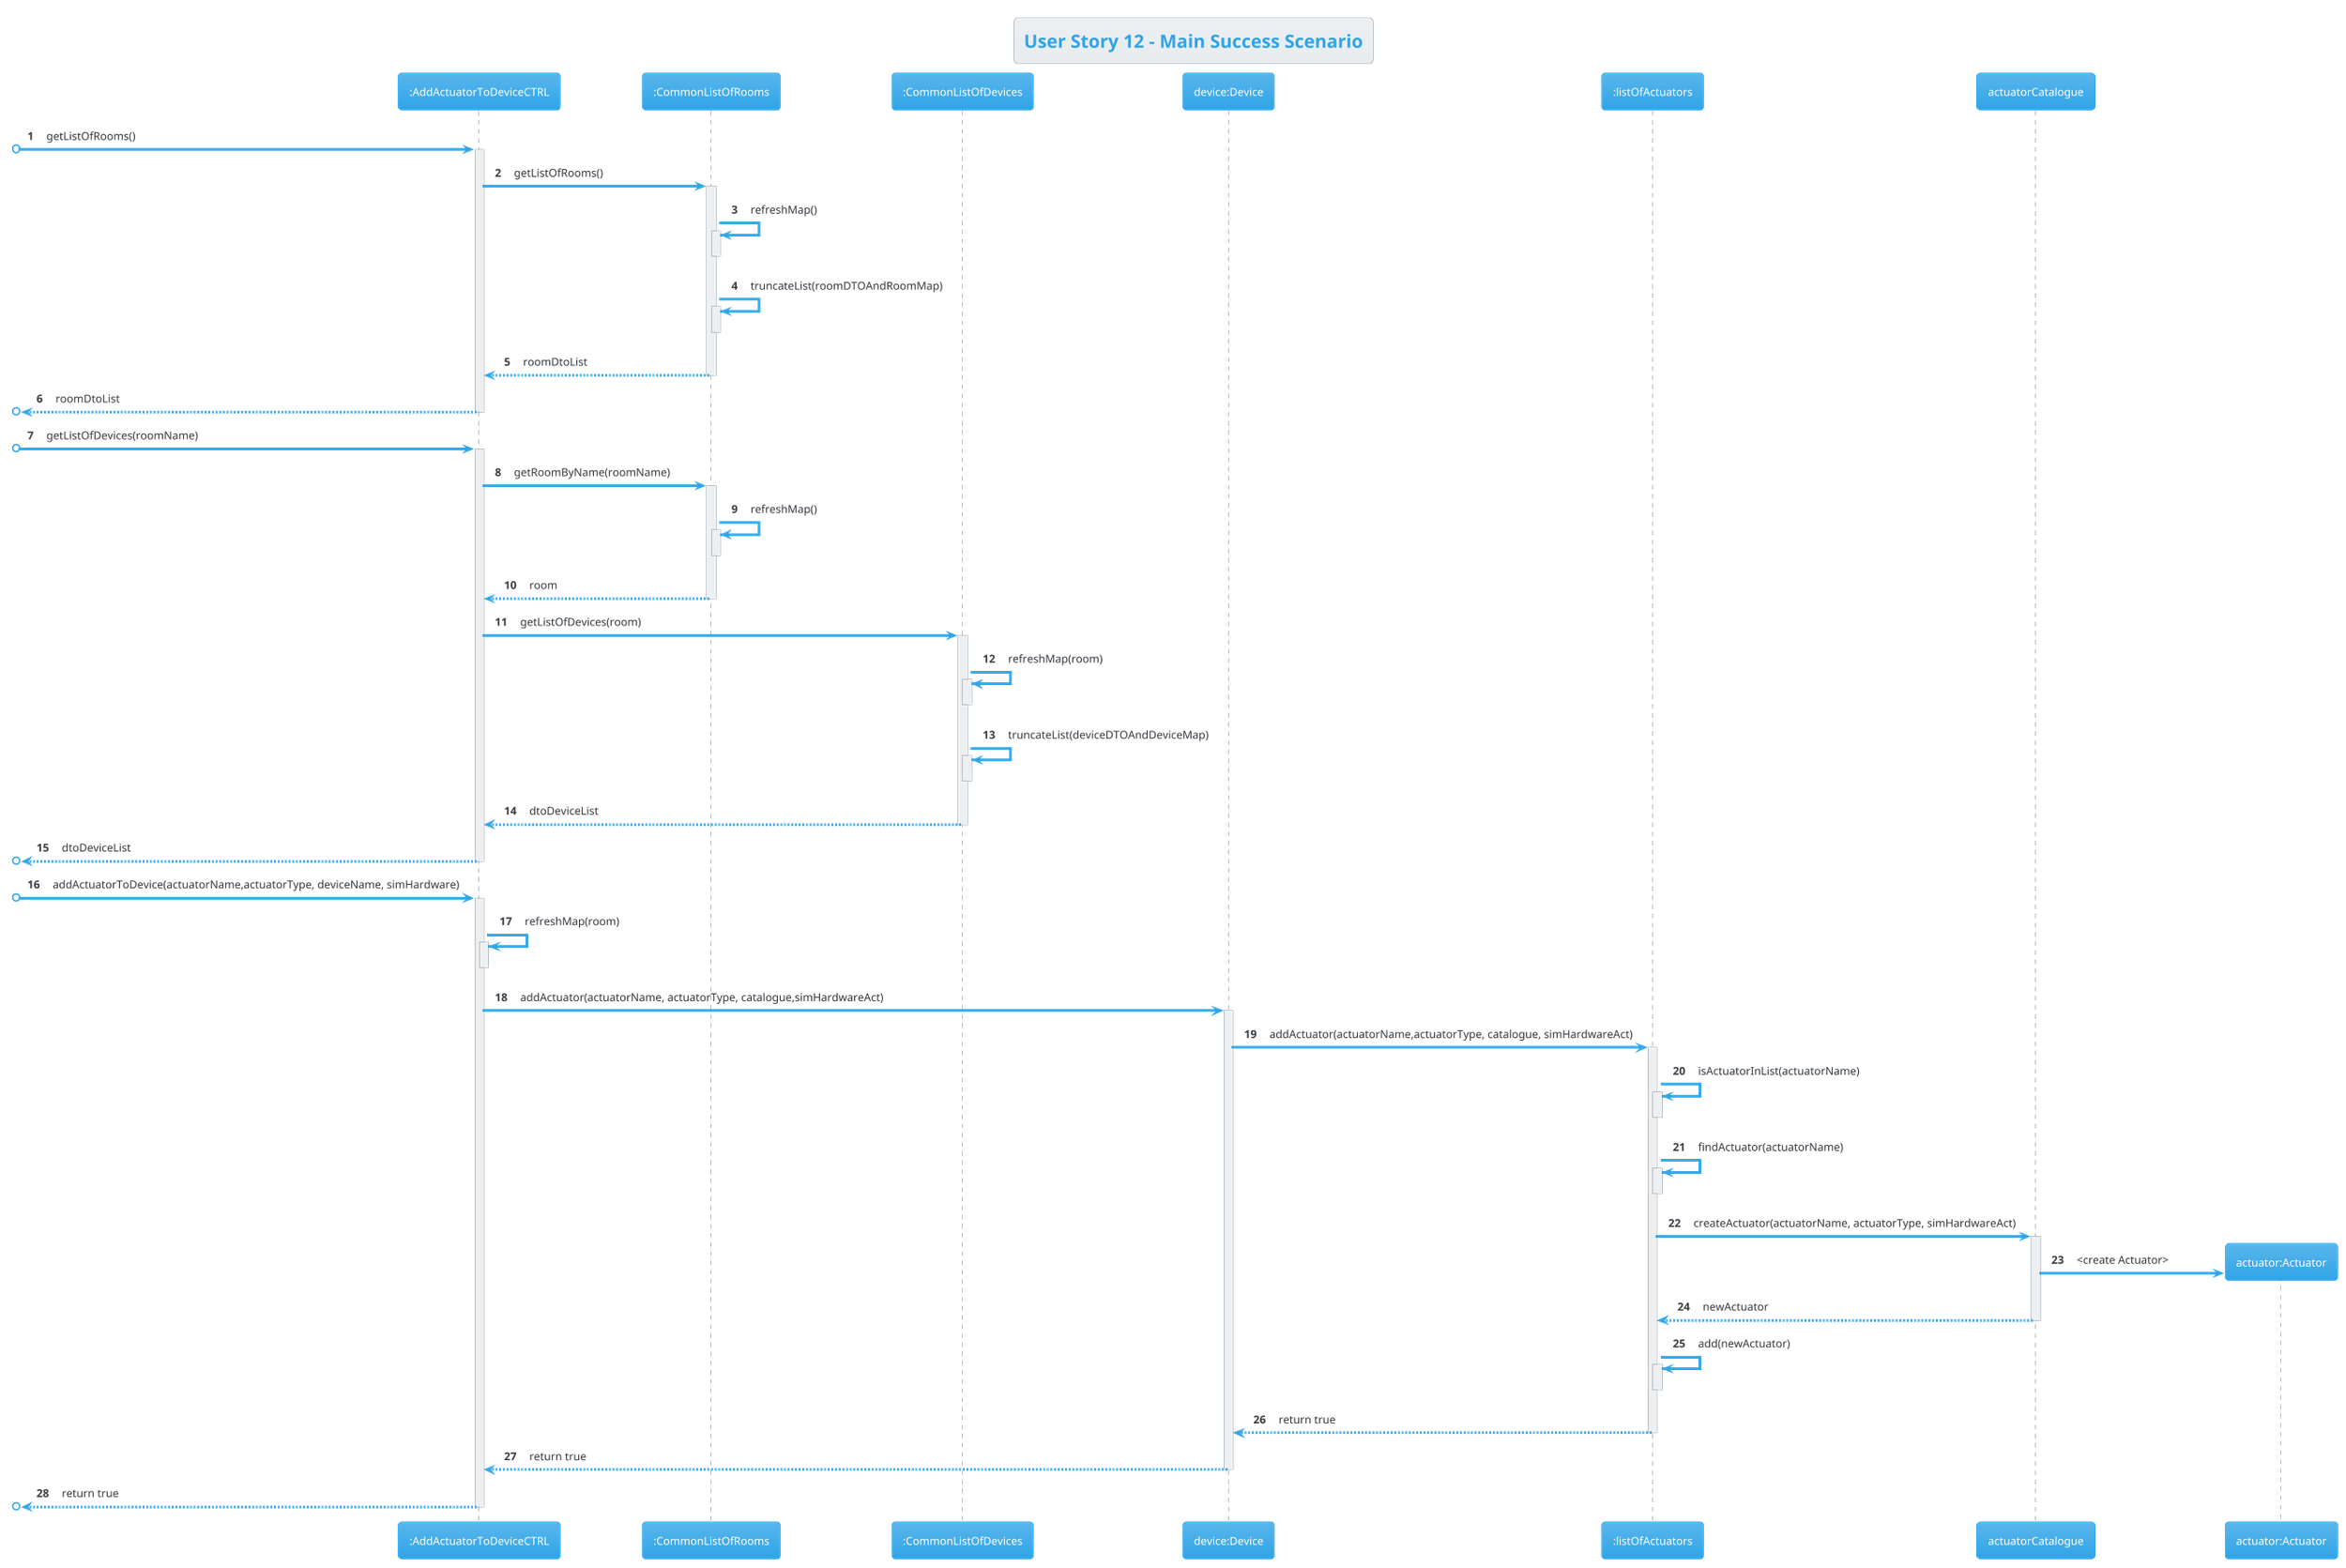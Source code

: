@startuml

title User Story 12 - Main Success Scenario
autonumber
!theme cerulean

participant ":AddActuatorToDeviceCTRL" as C
participant ":CommonListOfRooms" as CU
participant ":CommonListOfDevices" as CD
participant "device:Device" as D
participant ":listOfActuators" as LA
participant "actuatorCatalogue" as AC
participant "actuator:Actuator" as A



[o-> C : getListOfRooms()
activate C
C -> CU : getListOfRooms()
activate CU
CU -> CU : refreshMap()
activate CU
deactivate CU
CU -> CU : truncateList(roomDTOAndRoomMap)
activate CU
deactivate CU
CU --> C : roomDtoList
deactivate CU
[o<-- C : roomDtoList
deactivate C
[o-> C : getListOfDevices(roomName)
activate C
C -> CU: getRoomByName(roomName)
activate CU
CU -> CU : refreshMap()
activate CU
deactivate CU
CU --> C : room
deactivate CU
C -> CD : getListOfDevices(room)
activate CD
CD -> CD : refreshMap(room)
activate CD
deactivate CD
CD -> CD : truncateList(deviceDTOAndDeviceMap)
activate CD
deactivate CD
CD --> C : dtoDeviceList
deactivate CD
[o<-- C : dtoDeviceList
deactivate C

[o->C : addActuatorToDevice(actuatorName,actuatorType, deviceName, simHardware)
activate C
C -> C : refreshMap(room)
activate C
deactivate C
C -> D : addActuator(actuatorName, actuatorType, catalogue,simHardwareAct)
activate D
D -> LA : addActuator(actuatorName,actuatorType, catalogue, simHardwareAct)
activate LA
LA -> LA : isActuatorInList(actuatorName)
activate LA
deactivate LA
LA -> LA : findActuator(actuatorName)
activate LA
deactivate LA
LA -> AC : createActuator(actuatorName, actuatorType, simHardwareAct)
activate AC
AC -> A** : <create Actuator>
AC --> LA : newActuator
deactivate AC
LA -> LA : add(newActuator)
activate LA
deactivate LA
LA --> D : return true
deactivate LA
D --> C : return true
deactivate D
[o<-- C : return true
deactivate C
@enduml